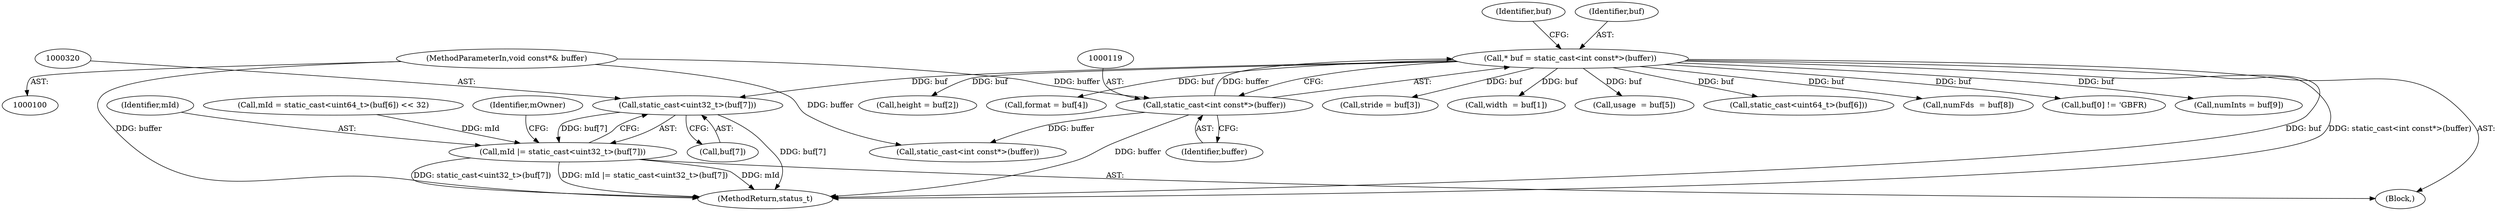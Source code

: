 digraph "0_Android_38803268570f90e97452cd9a30ac831661829091@array" {
"1000319" [label="(Call,static_cast<uint32_t>(buf[7]))"];
"1000116" [label="(Call,* buf = static_cast<int const*>(buffer))"];
"1000118" [label="(Call,static_cast<int const*>(buffer))"];
"1000101" [label="(MethodParameterIn,void const*& buffer)"];
"1000317" [label="(Call,mId |= static_cast<uint32_t>(buf[7]))"];
"1000116" [label="(Call,* buf = static_cast<int const*>(buffer))"];
"1000105" [label="(Block,)"];
"1000124" [label="(Identifier,buf)"];
"1000118" [label="(Call,static_cast<int const*>(buffer))"];
"1000218" [label="(Call,height = buf[2])"];
"1000228" [label="(Call,format = buf[4])"];
"1000223" [label="(Call,stride = buf[3])"];
"1000213" [label="(Call,width  = buf[1])"];
"1000233" [label="(Call,usage  = buf[5])"];
"1000318" [label="(Identifier,mId)"];
"1000311" [label="(Call,static_cast<uint64_t>(buf[6]))"];
"1000317" [label="(Call,mId |= static_cast<uint32_t>(buf[7]))"];
"1000319" [label="(Call,static_cast<uint32_t>(buf[7]))"];
"1000308" [label="(Call,mId = static_cast<uint64_t>(buf[6]) << 32)"];
"1000325" [label="(Identifier,mOwner)"];
"1000130" [label="(Call,numFds  = buf[8])"];
"1000380" [label="(MethodReturn,status_t)"];
"1000101" [label="(MethodParameterIn,void const*& buffer)"];
"1000117" [label="(Identifier,buf)"];
"1000122" [label="(Call,buf[0] != 'GBFR)"];
"1000321" [label="(Call,buf[7])"];
"1000365" [label="(Call,static_cast<int const*>(buffer))"];
"1000136" [label="(Call,numInts = buf[9])"];
"1000120" [label="(Identifier,buffer)"];
"1000319" -> "1000317"  [label="AST: "];
"1000319" -> "1000321"  [label="CFG: "];
"1000320" -> "1000319"  [label="AST: "];
"1000321" -> "1000319"  [label="AST: "];
"1000317" -> "1000319"  [label="CFG: "];
"1000319" -> "1000380"  [label="DDG: buf[7]"];
"1000319" -> "1000317"  [label="DDG: buf[7]"];
"1000116" -> "1000319"  [label="DDG: buf"];
"1000116" -> "1000105"  [label="AST: "];
"1000116" -> "1000118"  [label="CFG: "];
"1000117" -> "1000116"  [label="AST: "];
"1000118" -> "1000116"  [label="AST: "];
"1000124" -> "1000116"  [label="CFG: "];
"1000116" -> "1000380"  [label="DDG: buf"];
"1000116" -> "1000380"  [label="DDG: static_cast<int const*>(buffer)"];
"1000118" -> "1000116"  [label="DDG: buffer"];
"1000116" -> "1000122"  [label="DDG: buf"];
"1000116" -> "1000130"  [label="DDG: buf"];
"1000116" -> "1000136"  [label="DDG: buf"];
"1000116" -> "1000213"  [label="DDG: buf"];
"1000116" -> "1000218"  [label="DDG: buf"];
"1000116" -> "1000223"  [label="DDG: buf"];
"1000116" -> "1000228"  [label="DDG: buf"];
"1000116" -> "1000233"  [label="DDG: buf"];
"1000116" -> "1000311"  [label="DDG: buf"];
"1000118" -> "1000120"  [label="CFG: "];
"1000119" -> "1000118"  [label="AST: "];
"1000120" -> "1000118"  [label="AST: "];
"1000118" -> "1000380"  [label="DDG: buffer"];
"1000101" -> "1000118"  [label="DDG: buffer"];
"1000118" -> "1000365"  [label="DDG: buffer"];
"1000101" -> "1000100"  [label="AST: "];
"1000101" -> "1000380"  [label="DDG: buffer"];
"1000101" -> "1000365"  [label="DDG: buffer"];
"1000317" -> "1000105"  [label="AST: "];
"1000318" -> "1000317"  [label="AST: "];
"1000325" -> "1000317"  [label="CFG: "];
"1000317" -> "1000380"  [label="DDG: mId"];
"1000317" -> "1000380"  [label="DDG: static_cast<uint32_t>(buf[7])"];
"1000317" -> "1000380"  [label="DDG: mId |= static_cast<uint32_t>(buf[7])"];
"1000308" -> "1000317"  [label="DDG: mId"];
}
